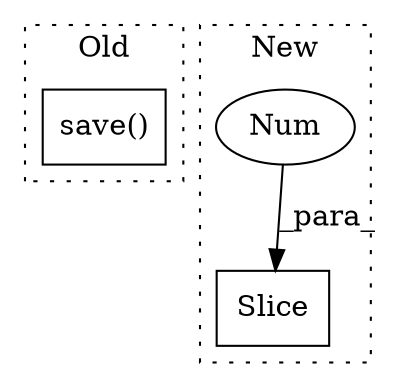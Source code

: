 digraph G {
subgraph cluster0 {
1 [label="save()" a="75" s="2493,2544" l="8,1" shape="box"];
label = "Old";
style="dotted";
}
subgraph cluster1 {
2 [label="Slice" a="80" s="3067" l="1" shape="box"];
3 [label="Num" a="76" s="3068" l="3" shape="ellipse"];
label = "New";
style="dotted";
}
3 -> 2 [label="_para_"];
}